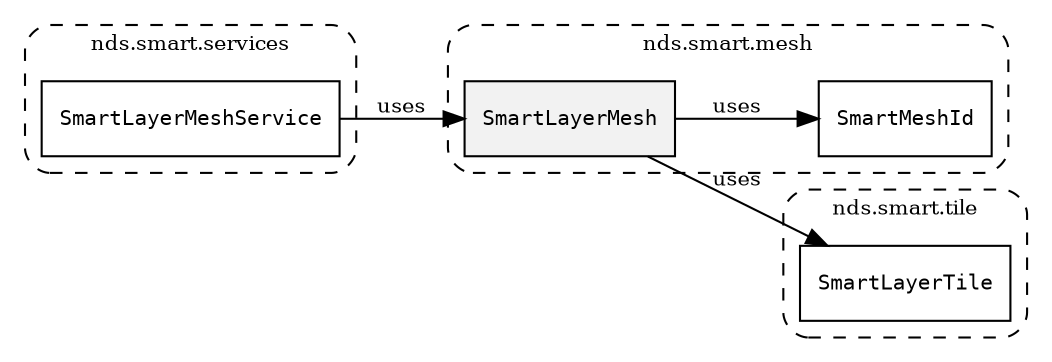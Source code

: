 /**
 * This dot file creates symbol collaboration diagram for SmartLayerMesh.
 */
digraph ZSERIO
{
    node [shape=box, fontsize=10];
    rankdir="LR";
    fontsize=10;
    tooltip="SmartLayerMesh collaboration diagram";

    subgraph "cluster_nds.smart.mesh"
    {
        style="dashed, rounded";
        label="nds.smart.mesh";
        tooltip="Package nds.smart.mesh";
        href="../../../content/packages/nds.smart.mesh.html#Package-nds-smart-mesh";
        target="_parent";

        "SmartLayerMesh" [style="filled", fillcolor="#0000000D", target="_parent", label=<<font face="monospace"><table align="center" border="0" cellspacing="0" cellpadding="0"><tr><td href="../../../content/packages/nds.smart.mesh.html#Structure-SmartLayerMesh" title="Structure defined in nds.smart.mesh">SmartLayerMesh</td></tr></table></font>>];
        "SmartMeshId" [target="_parent", label=<<font face="monospace"><table align="center" border="0" cellspacing="0" cellpadding="0"><tr><td href="../../../content/packages/nds.smart.mesh.html#Subtype-SmartMeshId" title="Subtype defined in nds.smart.mesh">SmartMeshId</td></tr></table></font>>];
    }

    subgraph "cluster_nds.smart.tile"
    {
        style="dashed, rounded";
        label="nds.smart.tile";
        tooltip="Package nds.smart.tile";
        href="../../../content/packages/nds.smart.tile.html#Package-nds-smart-tile";
        target="_parent";

        "SmartLayerTile" [target="_parent", label=<<font face="monospace"><table align="center" border="0" cellspacing="0" cellpadding="0"><tr><td href="../../../content/packages/nds.smart.tile.html#Structure-SmartLayerTile" title="Structure defined in nds.smart.tile">SmartLayerTile</td></tr></table></font>>];
    }

    subgraph "cluster_nds.smart.services"
    {
        style="dashed, rounded";
        label="nds.smart.services";
        tooltip="Package nds.smart.services";
        href="../../../content/packages/nds.smart.services.html#Package-nds-smart-services";
        target="_parent";

        "SmartLayerMeshService" [target="_parent", label=<<font face="monospace"><table align="center" border="0" cellspacing="0" cellpadding="0"><tr><td href="../../../content/packages/nds.smart.services.html#Service-SmartLayerMeshService" title="Service defined in nds.smart.services">SmartLayerMeshService</td></tr></table></font>>];
    }

    "SmartLayerMesh" -> "SmartMeshId" [label="uses", fontsize=10];
    "SmartLayerMesh" -> "SmartLayerTile" [label="uses", fontsize=10];
    "SmartLayerMeshService" -> "SmartLayerMesh" [label="uses", fontsize=10];
}
